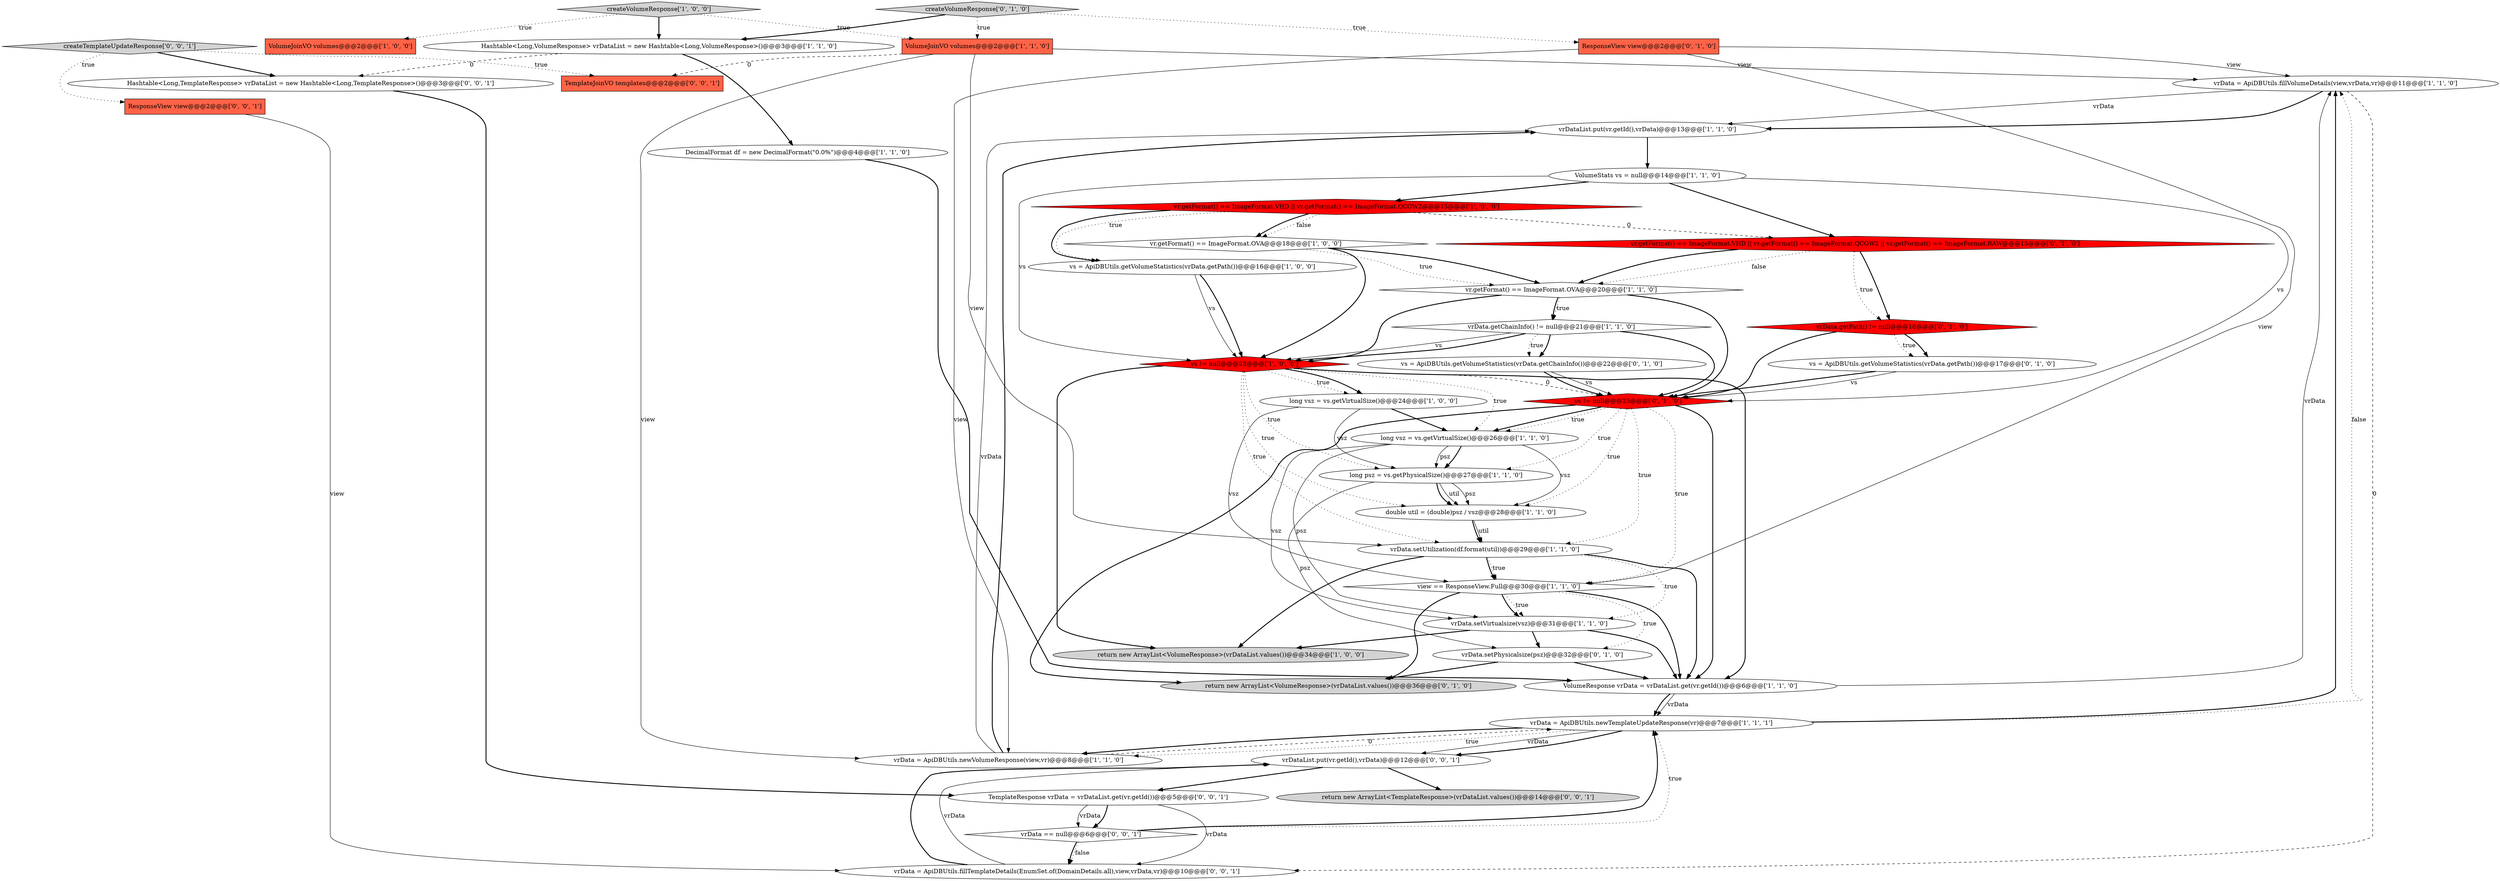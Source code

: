 digraph {
13 [style = filled, label = "VolumeJoinVO volumes@@@2@@@['1', '0', '0']", fillcolor = tomato, shape = box image = "AAA0AAABBB1BBB"];
41 [style = filled, label = "TemplateJoinVO templates@@@2@@@['0', '0', '1']", fillcolor = tomato, shape = box image = "AAA0AAABBB3BBB"];
29 [style = filled, label = "vrData.setPhysicalsize(psz)@@@32@@@['0', '1', '0']", fillcolor = white, shape = ellipse image = "AAA0AAABBB2BBB"];
37 [style = filled, label = "TemplateResponse vrData = vrDataList.get(vr.getId())@@@5@@@['0', '0', '1']", fillcolor = white, shape = ellipse image = "AAA0AAABBB3BBB"];
9 [style = filled, label = "vrData = ApiDBUtils.fillVolumeDetails(view,vrData,vr)@@@11@@@['1', '1', '0']", fillcolor = white, shape = ellipse image = "AAA0AAABBB1BBB"];
12 [style = filled, label = "long vsz = vs.getVirtualSize()@@@24@@@['1', '0', '0']", fillcolor = white, shape = ellipse image = "AAA0AAABBB1BBB"];
32 [style = filled, label = "vrData.getPath() != null@@@16@@@['0', '1', '0']", fillcolor = red, shape = diamond image = "AAA1AAABBB2BBB"];
11 [style = filled, label = "vrData = ApiDBUtils.newTemplateUpdateResponse(vr)@@@7@@@['1', '1', '1']", fillcolor = white, shape = ellipse image = "AAA0AAABBB1BBB"];
30 [style = filled, label = "ResponseView view@@@2@@@['0', '1', '0']", fillcolor = tomato, shape = box image = "AAA0AAABBB2BBB"];
2 [style = filled, label = "DecimalFormat df = new DecimalFormat(\"0.0%\")@@@4@@@['1', '1', '0']", fillcolor = white, shape = ellipse image = "AAA0AAABBB1BBB"];
0 [style = filled, label = "vrData.setVirtualsize(vsz)@@@31@@@['1', '1', '0']", fillcolor = white, shape = ellipse image = "AAA0AAABBB1BBB"];
38 [style = filled, label = "vrDataList.put(vr.getId(),vrData)@@@12@@@['0', '0', '1']", fillcolor = white, shape = ellipse image = "AAA0AAABBB3BBB"];
5 [style = filled, label = "VolumeResponse vrData = vrDataList.get(vr.getId())@@@6@@@['1', '1', '0']", fillcolor = white, shape = ellipse image = "AAA0AAABBB1BBB"];
6 [style = filled, label = "vrDataList.put(vr.getId(),vrData)@@@13@@@['1', '1', '0']", fillcolor = white, shape = ellipse image = "AAA0AAABBB1BBB"];
34 [style = filled, label = "ResponseView view@@@2@@@['0', '0', '1']", fillcolor = tomato, shape = box image = "AAA0AAABBB3BBB"];
17 [style = filled, label = "vs = ApiDBUtils.getVolumeStatistics(vrData.getPath())@@@16@@@['1', '0', '0']", fillcolor = white, shape = ellipse image = "AAA0AAABBB1BBB"];
22 [style = filled, label = "double util = (double)psz / vsz@@@28@@@['1', '1', '0']", fillcolor = white, shape = ellipse image = "AAA0AAABBB1BBB"];
25 [style = filled, label = "return new ArrayList<VolumeResponse>(vrDataList.values())@@@36@@@['0', '1', '0']", fillcolor = lightgray, shape = ellipse image = "AAA0AAABBB2BBB"];
19 [style = filled, label = "createVolumeResponse['1', '0', '0']", fillcolor = lightgray, shape = diamond image = "AAA0AAABBB1BBB"];
1 [style = filled, label = "long psz = vs.getPhysicalSize()@@@27@@@['1', '1', '0']", fillcolor = white, shape = ellipse image = "AAA0AAABBB1BBB"];
23 [style = filled, label = "vrData.getChainInfo() != null@@@21@@@['1', '1', '0']", fillcolor = white, shape = diamond image = "AAA0AAABBB1BBB"];
3 [style = filled, label = "vr.getFormat() == ImageFormat.VHD || vr.getFormat() == ImageFormat.QCOW2@@@15@@@['1', '0', '0']", fillcolor = red, shape = diamond image = "AAA1AAABBB1BBB"];
28 [style = filled, label = "vs = ApiDBUtils.getVolumeStatistics(vrData.getPath())@@@17@@@['0', '1', '0']", fillcolor = white, shape = ellipse image = "AAA0AAABBB2BBB"];
39 [style = filled, label = "vrData == null@@@6@@@['0', '0', '1']", fillcolor = white, shape = diamond image = "AAA0AAABBB3BBB"];
10 [style = filled, label = "VolumeStats vs = null@@@14@@@['1', '1', '0']", fillcolor = white, shape = ellipse image = "AAA0AAABBB1BBB"];
18 [style = filled, label = "vr.getFormat() == ImageFormat.OVA@@@20@@@['1', '1', '0']", fillcolor = white, shape = diamond image = "AAA0AAABBB1BBB"];
4 [style = filled, label = "view == ResponseView.Full@@@30@@@['1', '1', '0']", fillcolor = white, shape = diamond image = "AAA0AAABBB1BBB"];
26 [style = filled, label = "vr.getFormat() == ImageFormat.VHD || vr.getFormat() == ImageFormat.QCOW2 || vr.getFormat() == ImageFormat.RAW@@@15@@@['0', '1', '0']", fillcolor = red, shape = diamond image = "AAA1AAABBB2BBB"];
24 [style = filled, label = "VolumeJoinVO volumes@@@2@@@['1', '1', '0']", fillcolor = tomato, shape = box image = "AAA0AAABBB1BBB"];
20 [style = filled, label = "Hashtable<Long,VolumeResponse> vrDataList = new Hashtable<Long,VolumeResponse>()@@@3@@@['1', '1', '0']", fillcolor = white, shape = ellipse image = "AAA0AAABBB1BBB"];
7 [style = filled, label = "return new ArrayList<VolumeResponse>(vrDataList.values())@@@34@@@['1', '0', '0']", fillcolor = lightgray, shape = ellipse image = "AAA0AAABBB1BBB"];
14 [style = filled, label = "vrData.setUtilization(df.format(util))@@@29@@@['1', '1', '0']", fillcolor = white, shape = ellipse image = "AAA0AAABBB1BBB"];
40 [style = filled, label = "vrData = ApiDBUtils.fillTemplateDetails(EnumSet.of(DomainDetails.all),view,vrData,vr)@@@10@@@['0', '0', '1']", fillcolor = white, shape = ellipse image = "AAA0AAABBB3BBB"];
21 [style = filled, label = "long vsz = vs.getVirtualSize()@@@26@@@['1', '1', '0']", fillcolor = white, shape = ellipse image = "AAA0AAABBB1BBB"];
42 [style = filled, label = "Hashtable<Long,TemplateResponse> vrDataList = new Hashtable<Long,TemplateResponse>()@@@3@@@['0', '0', '1']", fillcolor = white, shape = ellipse image = "AAA0AAABBB3BBB"];
16 [style = filled, label = "vs != null@@@23@@@['1', '0', '0']", fillcolor = red, shape = diamond image = "AAA1AAABBB1BBB"];
31 [style = filled, label = "vs != null@@@25@@@['0', '1', '0']", fillcolor = red, shape = diamond image = "AAA1AAABBB2BBB"];
27 [style = filled, label = "createVolumeResponse['0', '1', '0']", fillcolor = lightgray, shape = diamond image = "AAA0AAABBB2BBB"];
36 [style = filled, label = "return new ArrayList<TemplateResponse>(vrDataList.values())@@@14@@@['0', '0', '1']", fillcolor = lightgray, shape = ellipse image = "AAA0AAABBB3BBB"];
35 [style = filled, label = "createTemplateUpdateResponse['0', '0', '1']", fillcolor = lightgray, shape = diamond image = "AAA0AAABBB3BBB"];
15 [style = filled, label = "vrData = ApiDBUtils.newVolumeResponse(view,vr)@@@8@@@['1', '1', '0']", fillcolor = white, shape = ellipse image = "AAA0AAABBB1BBB"];
33 [style = filled, label = "vs = ApiDBUtils.getVolumeStatistics(vrData.getChainInfo())@@@22@@@['0', '1', '0']", fillcolor = white, shape = ellipse image = "AAA0AAABBB2BBB"];
8 [style = filled, label = "vr.getFormat() == ImageFormat.OVA@@@18@@@['1', '0', '0']", fillcolor = white, shape = diamond image = "AAA0AAABBB1BBB"];
8->16 [style = bold, label=""];
32->28 [style = dotted, label="true"];
29->5 [style = bold, label=""];
4->25 [style = bold, label=""];
16->31 [style = dashed, label="0"];
14->0 [style = dotted, label="true"];
39->11 [style = dotted, label="true"];
15->11 [style = dashed, label="0"];
16->7 [style = bold, label=""];
17->16 [style = solid, label="vs"];
31->21 [style = bold, label=""];
30->15 [style = solid, label="view"];
40->38 [style = bold, label=""];
11->9 [style = bold, label=""];
3->8 [style = dotted, label="false"];
28->31 [style = solid, label="vs"];
9->6 [style = bold, label=""];
14->7 [style = bold, label=""];
15->6 [style = solid, label="vrData"];
31->21 [style = dotted, label="true"];
23->33 [style = bold, label=""];
11->9 [style = dotted, label="false"];
21->1 [style = bold, label=""];
11->15 [style = dotted, label="true"];
17->16 [style = bold, label=""];
18->23 [style = dotted, label="true"];
37->40 [style = solid, label="vrData"];
18->31 [style = bold, label=""];
31->22 [style = dotted, label="true"];
24->41 [style = dashed, label="0"];
26->32 [style = bold, label=""];
21->0 [style = solid, label="vsz"];
8->18 [style = bold, label=""];
12->21 [style = bold, label=""];
19->20 [style = bold, label=""];
31->5 [style = bold, label=""];
4->0 [style = dotted, label="true"];
0->29 [style = bold, label=""];
10->26 [style = bold, label=""];
5->9 [style = solid, label="vrData"];
27->24 [style = dotted, label="true"];
31->14 [style = dotted, label="true"];
24->15 [style = solid, label="view"];
4->0 [style = bold, label=""];
0->7 [style = bold, label=""];
21->1 [style = solid, label="psz"];
16->1 [style = dotted, label="true"];
38->37 [style = bold, label=""];
26->32 [style = dotted, label="true"];
16->14 [style = dotted, label="true"];
12->4 [style = solid, label="vsz"];
8->18 [style = dotted, label="true"];
16->21 [style = dotted, label="true"];
3->17 [style = dotted, label="true"];
5->11 [style = bold, label=""];
23->33 [style = dotted, label="true"];
22->14 [style = bold, label=""];
14->4 [style = dotted, label="true"];
27->20 [style = bold, label=""];
40->38 [style = solid, label="vrData"];
32->31 [style = bold, label=""];
30->9 [style = solid, label="view"];
5->11 [style = solid, label="vrData"];
14->4 [style = bold, label=""];
23->31 [style = bold, label=""];
42->37 [style = bold, label=""];
31->25 [style = bold, label=""];
18->23 [style = bold, label=""];
3->26 [style = dashed, label="0"];
35->42 [style = bold, label=""];
28->31 [style = bold, label=""];
39->40 [style = dotted, label="false"];
1->29 [style = solid, label="psz"];
19->24 [style = dotted, label="true"];
4->29 [style = dotted, label="true"];
20->42 [style = dashed, label="0"];
23->16 [style = solid, label="vs"];
31->1 [style = dotted, label="true"];
39->40 [style = bold, label=""];
3->8 [style = bold, label=""];
6->10 [style = bold, label=""];
35->41 [style = dotted, label="true"];
16->5 [style = bold, label=""];
3->17 [style = bold, label=""];
4->5 [style = bold, label=""];
37->39 [style = bold, label=""];
21->0 [style = solid, label="psz"];
2->5 [style = bold, label=""];
0->5 [style = bold, label=""];
11->38 [style = solid, label="vrData"];
14->5 [style = bold, label=""];
1->22 [style = solid, label="psz"];
30->4 [style = solid, label="view"];
18->16 [style = bold, label=""];
23->16 [style = bold, label=""];
21->22 [style = solid, label="vsz"];
16->12 [style = dotted, label="true"];
11->38 [style = bold, label=""];
9->6 [style = solid, label="vrData"];
10->31 [style = solid, label="vs"];
29->25 [style = bold, label=""];
10->3 [style = bold, label=""];
38->36 [style = bold, label=""];
15->6 [style = bold, label=""];
19->13 [style = dotted, label="true"];
16->22 [style = dotted, label="true"];
39->11 [style = bold, label=""];
33->31 [style = solid, label="vs"];
11->15 [style = bold, label=""];
20->2 [style = bold, label=""];
1->22 [style = bold, label=""];
24->14 [style = solid, label="view"];
27->30 [style = dotted, label="true"];
12->1 [style = solid, label="vsz"];
10->16 [style = solid, label="vs"];
9->40 [style = dashed, label="0"];
37->39 [style = solid, label="vrData"];
26->18 [style = dotted, label="false"];
33->31 [style = bold, label=""];
35->34 [style = dotted, label="true"];
1->22 [style = solid, label="util"];
34->40 [style = solid, label="view"];
22->14 [style = solid, label="util"];
24->9 [style = solid, label="view"];
16->12 [style = bold, label=""];
32->28 [style = bold, label=""];
31->4 [style = dotted, label="true"];
26->18 [style = bold, label=""];
}
